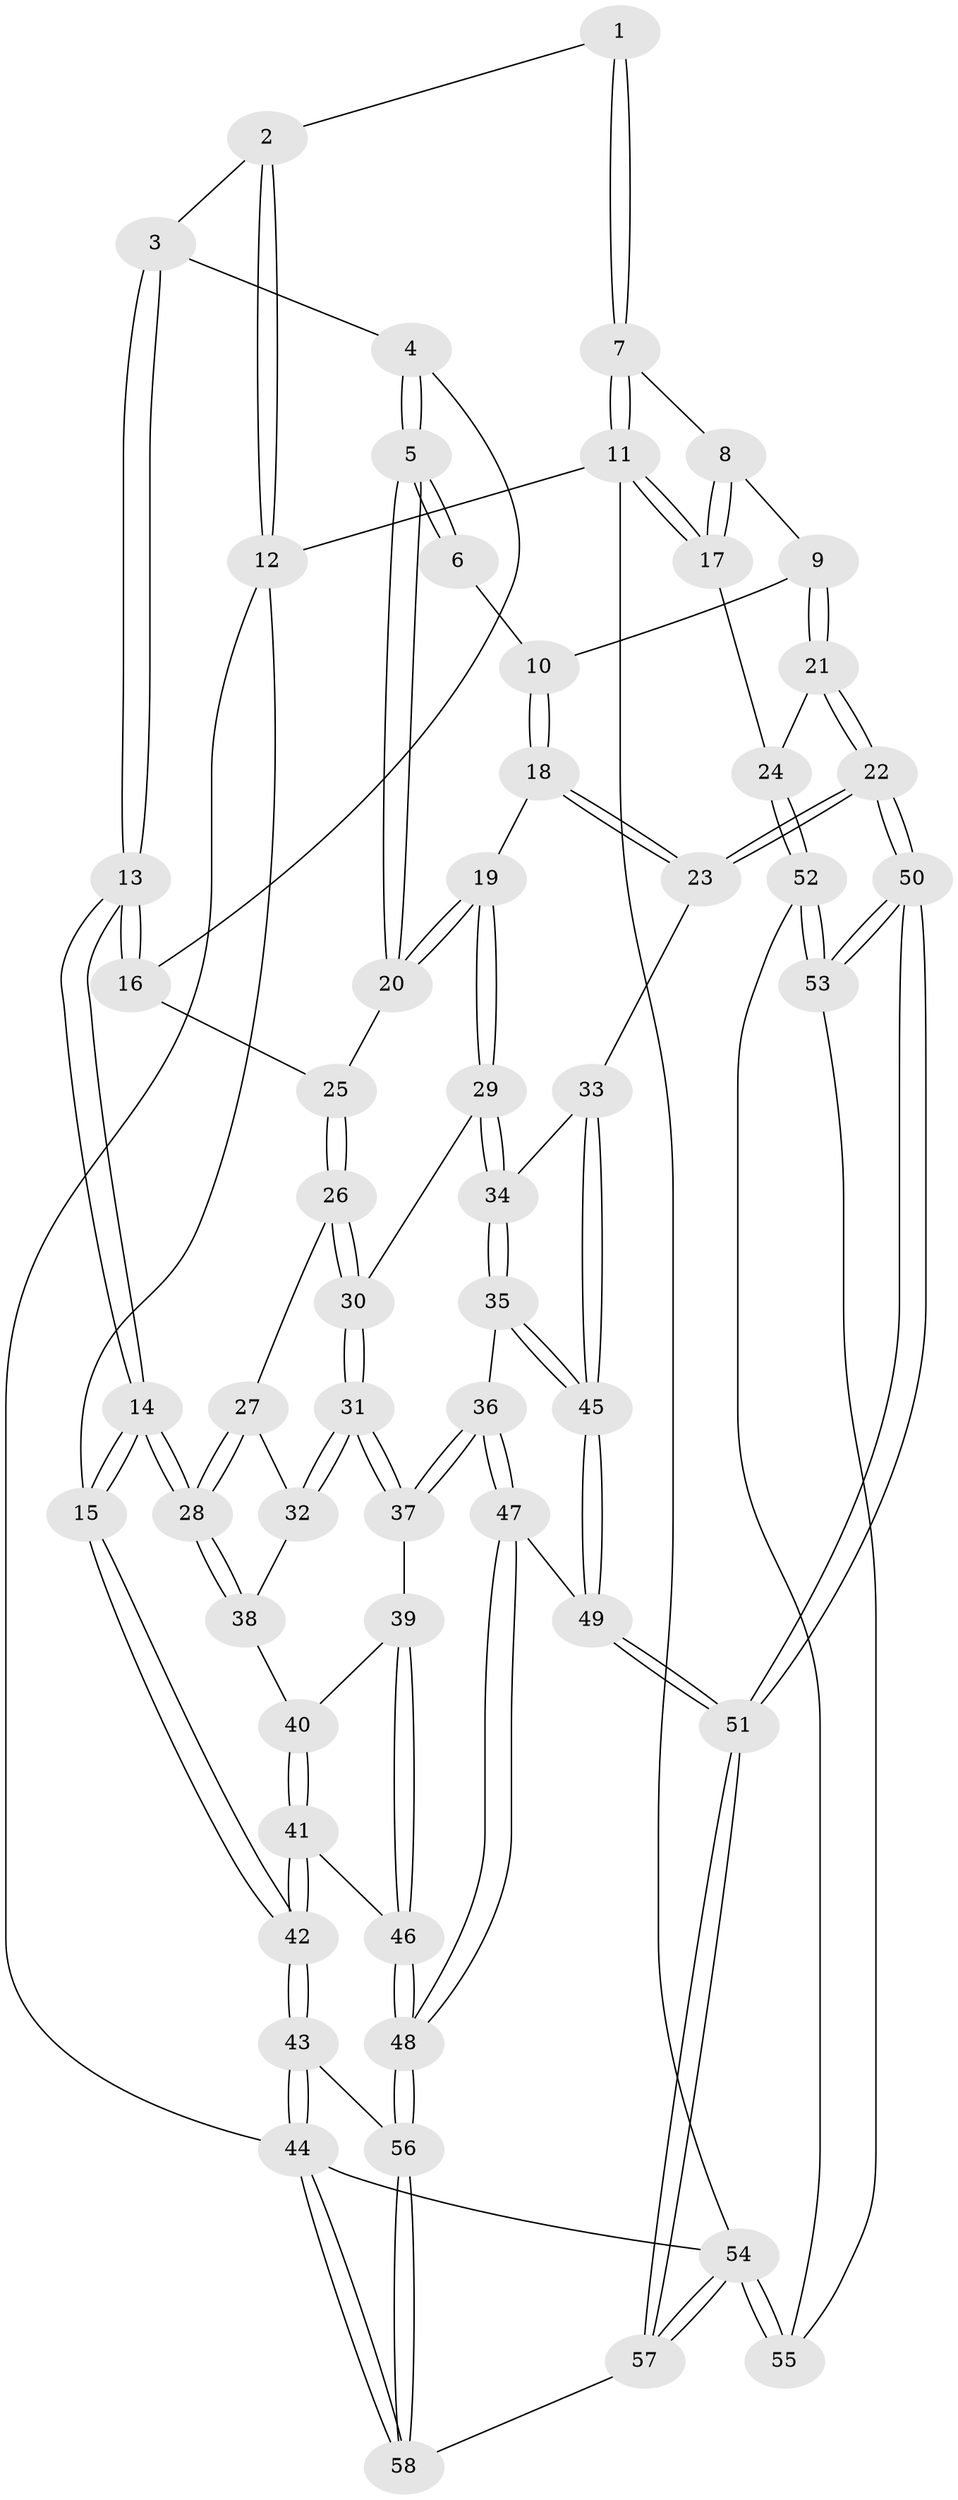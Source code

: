 // coarse degree distribution, {4: 0.30434782608695654, 7: 0.043478260869565216, 5: 0.2608695652173913, 3: 0.30434782608695654, 8: 0.043478260869565216, 2: 0.043478260869565216}
// Generated by graph-tools (version 1.1) at 2025/21/03/04/25 18:21:16]
// undirected, 58 vertices, 142 edges
graph export_dot {
graph [start="1"]
  node [color=gray90,style=filled];
  1 [pos="+0.37092896058967306+0"];
  2 [pos="+0+0"];
  3 [pos="+0.10168111976413939+0.07434144382813775"];
  4 [pos="+0.22620155362917485+0.10780848388898209"];
  5 [pos="+0.3456302591581887+0.10450188109030226"];
  6 [pos="+0.3698676694545399+0"];
  7 [pos="+0.988859849746846+0"];
  8 [pos="+0.8009139373116998+0.041102317820817955"];
  9 [pos="+0.7828249212153217+0.06854802343430254"];
  10 [pos="+0.7129954438187848+0.10973670330179387"];
  11 [pos="+1+0"];
  12 [pos="+0+0"];
  13 [pos="+0.01145540459784494+0.23347691188364386"];
  14 [pos="+0+0.34736047841738843"];
  15 [pos="+0+0.3478108021990924"];
  16 [pos="+0.11006500018686928+0.2354049850150061"];
  17 [pos="+1+0.4020678903298079"];
  18 [pos="+0.58502614599194+0.21673918204016193"];
  19 [pos="+0.4305687624179345+0.21745423296502"];
  20 [pos="+0.35610571789065226+0.1287794058344347"];
  21 [pos="+0.8871312466153918+0.49322510855747487"];
  22 [pos="+0.7724458249677308+0.5432347028040049"];
  23 [pos="+0.7377353065977402+0.529526593016915"];
  24 [pos="+1+0.48837606529215766"];
  25 [pos="+0.1864473682564027+0.28337124470072333"];
  26 [pos="+0.18639243706132433+0.29731646840558534"];
  27 [pos="+0.17478600821549894+0.31642541269609636"];
  28 [pos="+0+0.35955857066027147"];
  29 [pos="+0.40368054679457493+0.322008557421923"];
  30 [pos="+0.31631212369762296+0.38844828090841454"];
  31 [pos="+0.25286489556336594+0.48129523747386116"];
  32 [pos="+0.15655191562059895+0.44065713393964023"];
  33 [pos="+0.6124930618273425+0.5382921453307622"];
  34 [pos="+0.5323710574820256+0.5415028368577494"];
  35 [pos="+0.46327482131342085+0.5944479580841222"];
  36 [pos="+0.4353535906757848+0.6050733538942129"];
  37 [pos="+0.26373801646962997+0.5219887718863843"];
  38 [pos="+0.030731168450567968+0.4473017354810879"];
  39 [pos="+0.20224309042944413+0.6162504582996225"];
  40 [pos="+0.07579582178366018+0.5655211923703259"];
  41 [pos="+0+0.741588084352717"];
  42 [pos="+0+0.8571437498507016"];
  43 [pos="+0+0.8725723212860016"];
  44 [pos="+0+1"];
  45 [pos="+0.5447478214640229+0.7723782633274032"];
  46 [pos="+0.19055444314092831+0.739402758436928"];
  47 [pos="+0.33485391984090107+0.8036393554267688"];
  48 [pos="+0.2943539182973777+0.8364662250161822"];
  49 [pos="+0.5570257496915478+0.8054753636829565"];
  50 [pos="+0.7350690041032288+0.894199002145086"];
  51 [pos="+0.7332851908043421+0.8984922486013088"];
  52 [pos="+1+0.591261819282514"];
  53 [pos="+0.7971219066370585+0.8718078535302963"];
  54 [pos="+1+1"];
  55 [pos="+1+0.741151033577971"];
  56 [pos="+0.28926516706347216+0.9499594886511626"];
  57 [pos="+0.7282776659481661+1"];
  58 [pos="+0.3560270674055508+1"];
  1 -- 2;
  1 -- 7;
  1 -- 7;
  2 -- 3;
  2 -- 12;
  2 -- 12;
  3 -- 4;
  3 -- 13;
  3 -- 13;
  4 -- 5;
  4 -- 5;
  4 -- 16;
  5 -- 6;
  5 -- 6;
  5 -- 20;
  5 -- 20;
  6 -- 10;
  7 -- 8;
  7 -- 11;
  7 -- 11;
  8 -- 9;
  8 -- 17;
  8 -- 17;
  9 -- 10;
  9 -- 21;
  9 -- 21;
  10 -- 18;
  10 -- 18;
  11 -- 12;
  11 -- 17;
  11 -- 17;
  11 -- 54;
  12 -- 15;
  12 -- 44;
  13 -- 14;
  13 -- 14;
  13 -- 16;
  13 -- 16;
  14 -- 15;
  14 -- 15;
  14 -- 28;
  14 -- 28;
  15 -- 42;
  15 -- 42;
  16 -- 25;
  17 -- 24;
  18 -- 19;
  18 -- 23;
  18 -- 23;
  19 -- 20;
  19 -- 20;
  19 -- 29;
  19 -- 29;
  20 -- 25;
  21 -- 22;
  21 -- 22;
  21 -- 24;
  22 -- 23;
  22 -- 23;
  22 -- 50;
  22 -- 50;
  23 -- 33;
  24 -- 52;
  24 -- 52;
  25 -- 26;
  25 -- 26;
  26 -- 27;
  26 -- 30;
  26 -- 30;
  27 -- 28;
  27 -- 28;
  27 -- 32;
  28 -- 38;
  28 -- 38;
  29 -- 30;
  29 -- 34;
  29 -- 34;
  30 -- 31;
  30 -- 31;
  31 -- 32;
  31 -- 32;
  31 -- 37;
  31 -- 37;
  32 -- 38;
  33 -- 34;
  33 -- 45;
  33 -- 45;
  34 -- 35;
  34 -- 35;
  35 -- 36;
  35 -- 45;
  35 -- 45;
  36 -- 37;
  36 -- 37;
  36 -- 47;
  36 -- 47;
  37 -- 39;
  38 -- 40;
  39 -- 40;
  39 -- 46;
  39 -- 46;
  40 -- 41;
  40 -- 41;
  41 -- 42;
  41 -- 42;
  41 -- 46;
  42 -- 43;
  42 -- 43;
  43 -- 44;
  43 -- 44;
  43 -- 56;
  44 -- 58;
  44 -- 58;
  44 -- 54;
  45 -- 49;
  45 -- 49;
  46 -- 48;
  46 -- 48;
  47 -- 48;
  47 -- 48;
  47 -- 49;
  48 -- 56;
  48 -- 56;
  49 -- 51;
  49 -- 51;
  50 -- 51;
  50 -- 51;
  50 -- 53;
  50 -- 53;
  51 -- 57;
  51 -- 57;
  52 -- 53;
  52 -- 53;
  52 -- 55;
  53 -- 55;
  54 -- 55;
  54 -- 55;
  54 -- 57;
  54 -- 57;
  56 -- 58;
  56 -- 58;
  57 -- 58;
}

